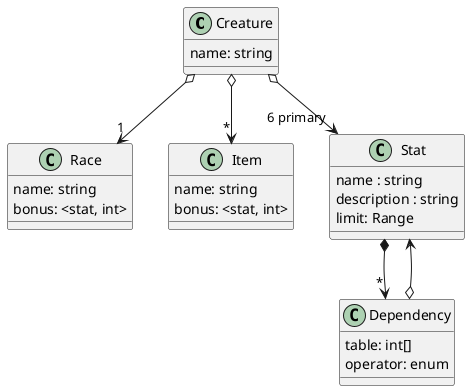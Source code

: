 @startuml


class Creature {
  name: string
}

class Race {
    name: string
    bonus: <stat, int>
}

class Item {
   name: string
   bonus: <stat, int>
}

class Stat {
    name : string
    description : string
    limit: Range
}

Creature o--> "6 primary" Stat

class Dependency {
   table: int[]
   operator: enum
}
Stat *--> "*" Dependency
Dependency o--> Stat

Creature o--> "1" Race
Creature o--> "*" Item

@enduml

